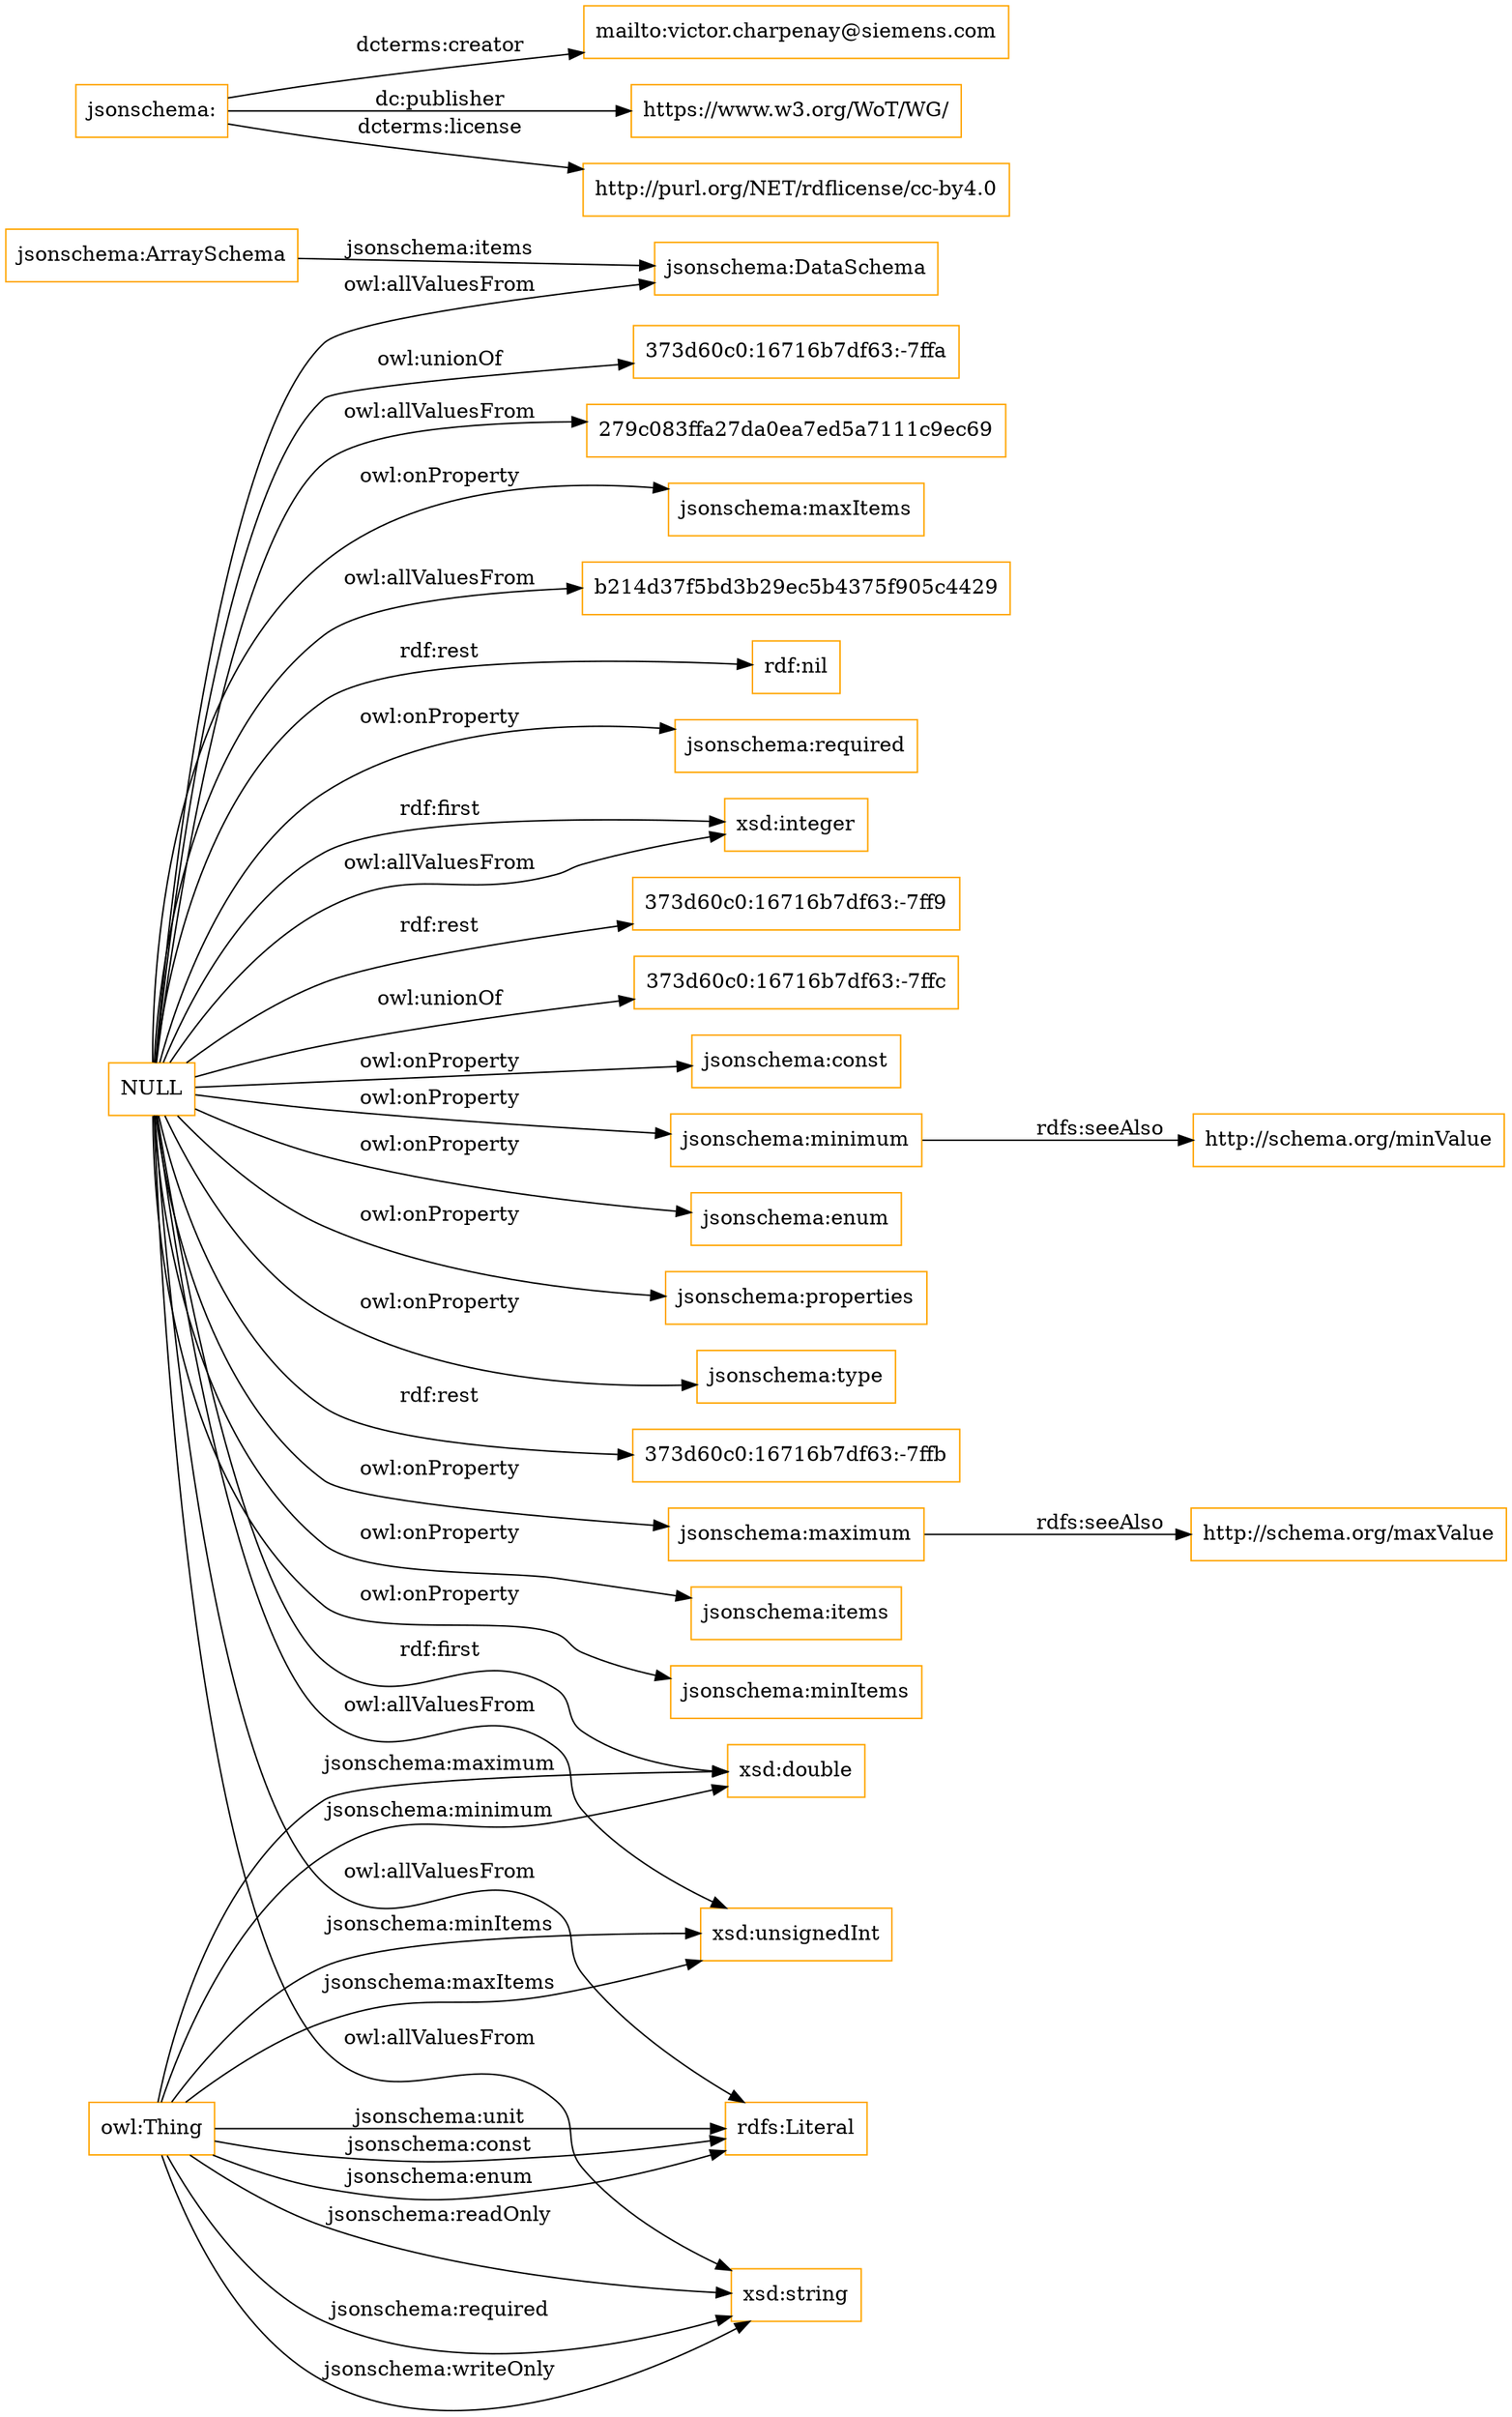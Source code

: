 digraph ar2dtool_diagram { 
rankdir=LR;
size="1501"
node [shape = rectangle, color="orange"]; "jsonschema:DataSchema" "jsonschema:ArraySchema" ; /*classes style*/
	"NULL" -> "373d60c0:16716b7df63:-7ffb" [ label = "rdf:rest" ];
	"NULL" -> "jsonschema:maximum" [ label = "owl:onProperty" ];
	"NULL" -> "jsonschema:items" [ label = "owl:onProperty" ];
	"NULL" -> "jsonschema:minItems" [ label = "owl:onProperty" ];
	"NULL" -> "xsd:integer" [ label = "owl:allValuesFrom" ];
	"NULL" -> "xsd:unsignedInt" [ label = "owl:allValuesFrom" ];
	"NULL" -> "373d60c0:16716b7df63:-7ffa" [ label = "owl:unionOf" ];
	"NULL" -> "279c083ffa27da0ea7ed5a7111c9ec69" [ label = "owl:allValuesFrom" ];
	"NULL" -> "xsd:double" [ label = "rdf:first" ];
	"NULL" -> "jsonschema:maxItems" [ label = "owl:onProperty" ];
	"NULL" -> "b214d37f5bd3b29ec5b4375f905c4429" [ label = "owl:allValuesFrom" ];
	"NULL" -> "rdf:nil" [ label = "rdf:rest" ];
	"NULL" -> "jsonschema:required" [ label = "owl:onProperty" ];
	"NULL" -> "373d60c0:16716b7df63:-7ff9" [ label = "rdf:rest" ];
	"NULL" -> "373d60c0:16716b7df63:-7ffc" [ label = "owl:unionOf" ];
	"NULL" -> "jsonschema:const" [ label = "owl:onProperty" ];
	"NULL" -> "rdfs:Literal" [ label = "owl:allValuesFrom" ];
	"NULL" -> "jsonschema:minimum" [ label = "owl:onProperty" ];
	"NULL" -> "xsd:integer" [ label = "rdf:first" ];
	"NULL" -> "jsonschema:enum" [ label = "owl:onProperty" ];
	"NULL" -> "xsd:string" [ label = "owl:allValuesFrom" ];
	"NULL" -> "jsonschema:properties" [ label = "owl:onProperty" ];
	"NULL" -> "jsonschema:DataSchema" [ label = "owl:allValuesFrom" ];
	"NULL" -> "jsonschema:type" [ label = "owl:onProperty" ];
	"jsonschema:minimum" -> "http://schema.org/minValue" [ label = "rdfs:seeAlso" ];
	"jsonschema:maximum" -> "http://schema.org/maxValue" [ label = "rdfs:seeAlso" ];
	"jsonschema:" -> "mailto:victor.charpenay@siemens.com" [ label = "dcterms:creator" ];
	"jsonschema:" -> "https://www.w3.org/WoT/WG/" [ label = "dc:publisher" ];
	"jsonschema:" -> "http://purl.org/NET/rdflicense/cc-by4.0" [ label = "dcterms:license" ];
	"owl:Thing" -> "xsd:string" [ label = "jsonschema:required" ];
	"owl:Thing" -> "rdfs:Literal" [ label = "jsonschema:unit" ];
	"owl:Thing" -> "xsd:unsignedInt" [ label = "jsonschema:minItems" ];
	"owl:Thing" -> "xsd:unsignedInt" [ label = "jsonschema:maxItems" ];
	"owl:Thing" -> "xsd:string" [ label = "jsonschema:writeOnly" ];
	"owl:Thing" -> "xsd:double" [ label = "jsonschema:minimum" ];
	"owl:Thing" -> "rdfs:Literal" [ label = "jsonschema:const" ];
	"owl:Thing" -> "rdfs:Literal" [ label = "jsonschema:enum" ];
	"owl:Thing" -> "xsd:string" [ label = "jsonschema:readOnly" ];
	"jsonschema:ArraySchema" -> "jsonschema:DataSchema" [ label = "jsonschema:items" ];
	"owl:Thing" -> "xsd:double" [ label = "jsonschema:maximum" ];

}
